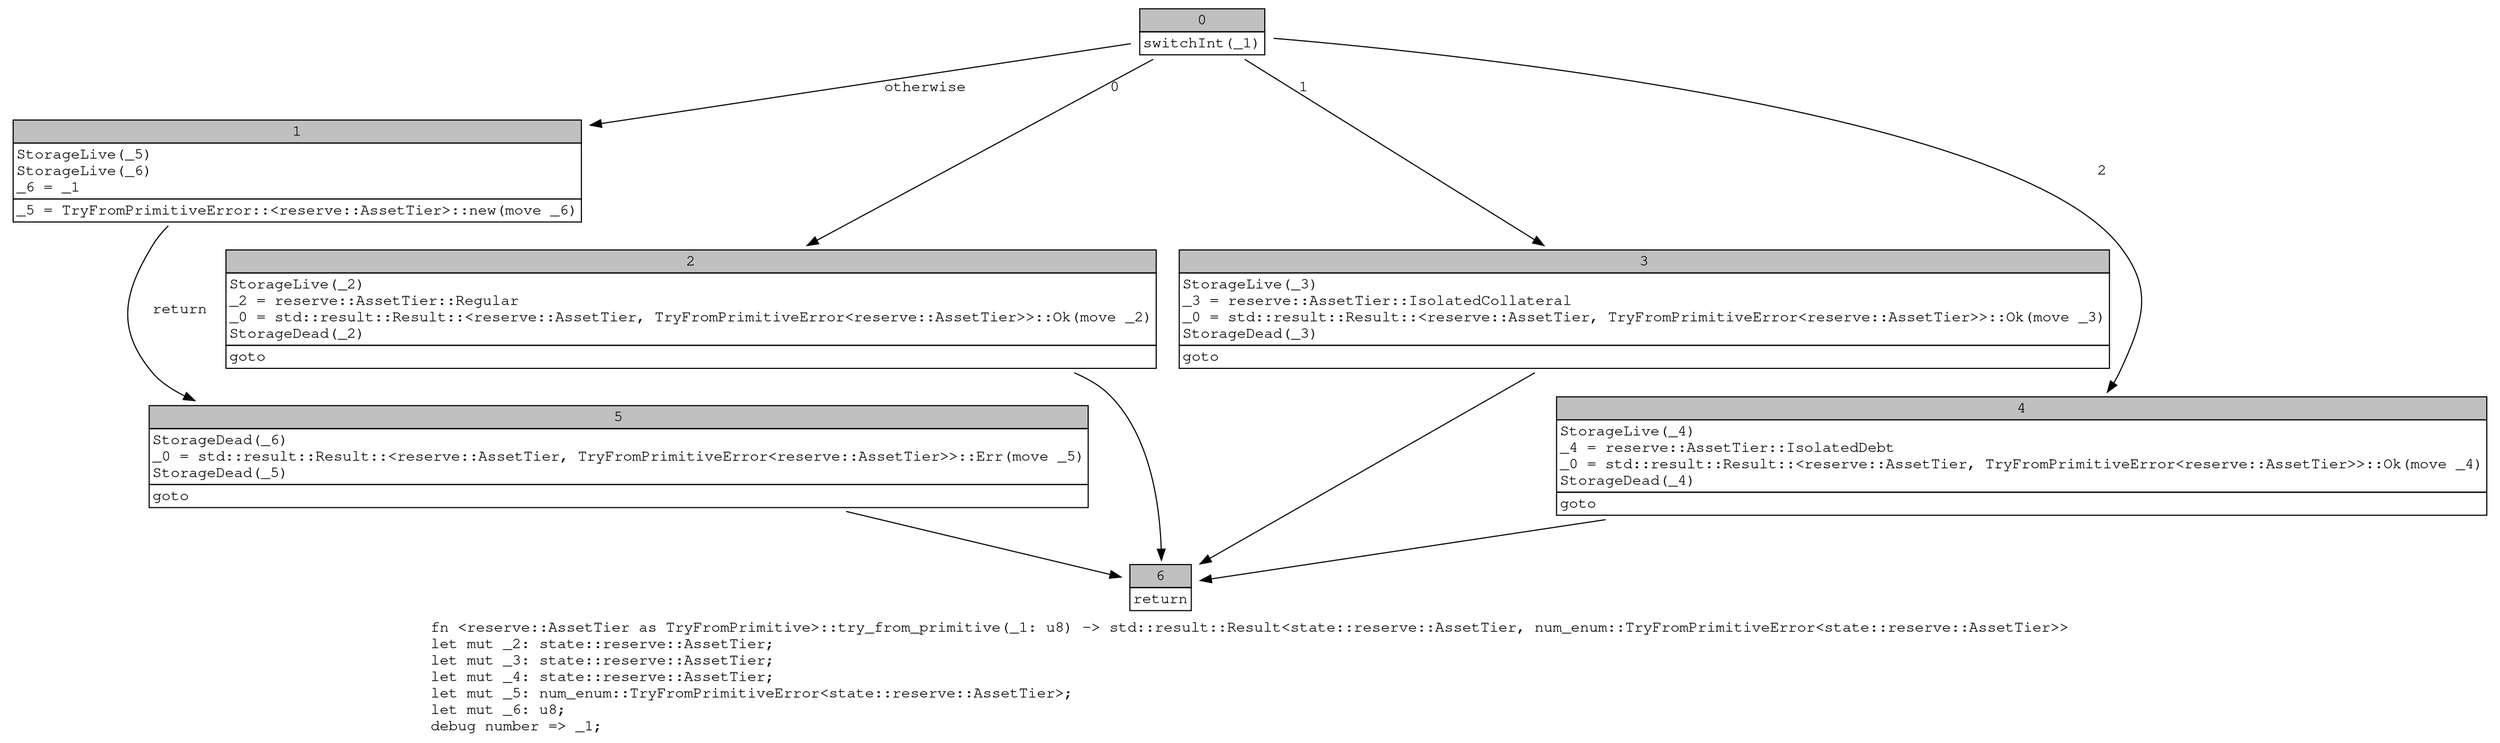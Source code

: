 digraph Mir_0_10183 {
    graph [fontname="Courier, monospace"];
    node [fontname="Courier, monospace"];
    edge [fontname="Courier, monospace"];
    label=<fn &lt;reserve::AssetTier as TryFromPrimitive&gt;::try_from_primitive(_1: u8) -&gt; std::result::Result&lt;state::reserve::AssetTier, num_enum::TryFromPrimitiveError&lt;state::reserve::AssetTier&gt;&gt;<br align="left"/>let mut _2: state::reserve::AssetTier;<br align="left"/>let mut _3: state::reserve::AssetTier;<br align="left"/>let mut _4: state::reserve::AssetTier;<br align="left"/>let mut _5: num_enum::TryFromPrimitiveError&lt;state::reserve::AssetTier&gt;;<br align="left"/>let mut _6: u8;<br align="left"/>debug number =&gt; _1;<br align="left"/>>;
    bb0__0_10183 [shape="none", label=<<table border="0" cellborder="1" cellspacing="0"><tr><td bgcolor="gray" align="center" colspan="1">0</td></tr><tr><td align="left">switchInt(_1)</td></tr></table>>];
    bb1__0_10183 [shape="none", label=<<table border="0" cellborder="1" cellspacing="0"><tr><td bgcolor="gray" align="center" colspan="1">1</td></tr><tr><td align="left" balign="left">StorageLive(_5)<br/>StorageLive(_6)<br/>_6 = _1<br/></td></tr><tr><td align="left">_5 = TryFromPrimitiveError::&lt;reserve::AssetTier&gt;::new(move _6)</td></tr></table>>];
    bb2__0_10183 [shape="none", label=<<table border="0" cellborder="1" cellspacing="0"><tr><td bgcolor="gray" align="center" colspan="1">2</td></tr><tr><td align="left" balign="left">StorageLive(_2)<br/>_2 = reserve::AssetTier::Regular<br/>_0 = std::result::Result::&lt;reserve::AssetTier, TryFromPrimitiveError&lt;reserve::AssetTier&gt;&gt;::Ok(move _2)<br/>StorageDead(_2)<br/></td></tr><tr><td align="left">goto</td></tr></table>>];
    bb3__0_10183 [shape="none", label=<<table border="0" cellborder="1" cellspacing="0"><tr><td bgcolor="gray" align="center" colspan="1">3</td></tr><tr><td align="left" balign="left">StorageLive(_3)<br/>_3 = reserve::AssetTier::IsolatedCollateral<br/>_0 = std::result::Result::&lt;reserve::AssetTier, TryFromPrimitiveError&lt;reserve::AssetTier&gt;&gt;::Ok(move _3)<br/>StorageDead(_3)<br/></td></tr><tr><td align="left">goto</td></tr></table>>];
    bb4__0_10183 [shape="none", label=<<table border="0" cellborder="1" cellspacing="0"><tr><td bgcolor="gray" align="center" colspan="1">4</td></tr><tr><td align="left" balign="left">StorageLive(_4)<br/>_4 = reserve::AssetTier::IsolatedDebt<br/>_0 = std::result::Result::&lt;reserve::AssetTier, TryFromPrimitiveError&lt;reserve::AssetTier&gt;&gt;::Ok(move _4)<br/>StorageDead(_4)<br/></td></tr><tr><td align="left">goto</td></tr></table>>];
    bb5__0_10183 [shape="none", label=<<table border="0" cellborder="1" cellspacing="0"><tr><td bgcolor="gray" align="center" colspan="1">5</td></tr><tr><td align="left" balign="left">StorageDead(_6)<br/>_0 = std::result::Result::&lt;reserve::AssetTier, TryFromPrimitiveError&lt;reserve::AssetTier&gt;&gt;::Err(move _5)<br/>StorageDead(_5)<br/></td></tr><tr><td align="left">goto</td></tr></table>>];
    bb6__0_10183 [shape="none", label=<<table border="0" cellborder="1" cellspacing="0"><tr><td bgcolor="gray" align="center" colspan="1">6</td></tr><tr><td align="left">return</td></tr></table>>];
    bb0__0_10183 -> bb2__0_10183 [label="0"];
    bb0__0_10183 -> bb3__0_10183 [label="1"];
    bb0__0_10183 -> bb4__0_10183 [label="2"];
    bb0__0_10183 -> bb1__0_10183 [label="otherwise"];
    bb1__0_10183 -> bb5__0_10183 [label="return"];
    bb2__0_10183 -> bb6__0_10183 [label=""];
    bb3__0_10183 -> bb6__0_10183 [label=""];
    bb4__0_10183 -> bb6__0_10183 [label=""];
    bb5__0_10183 -> bb6__0_10183 [label=""];
}
